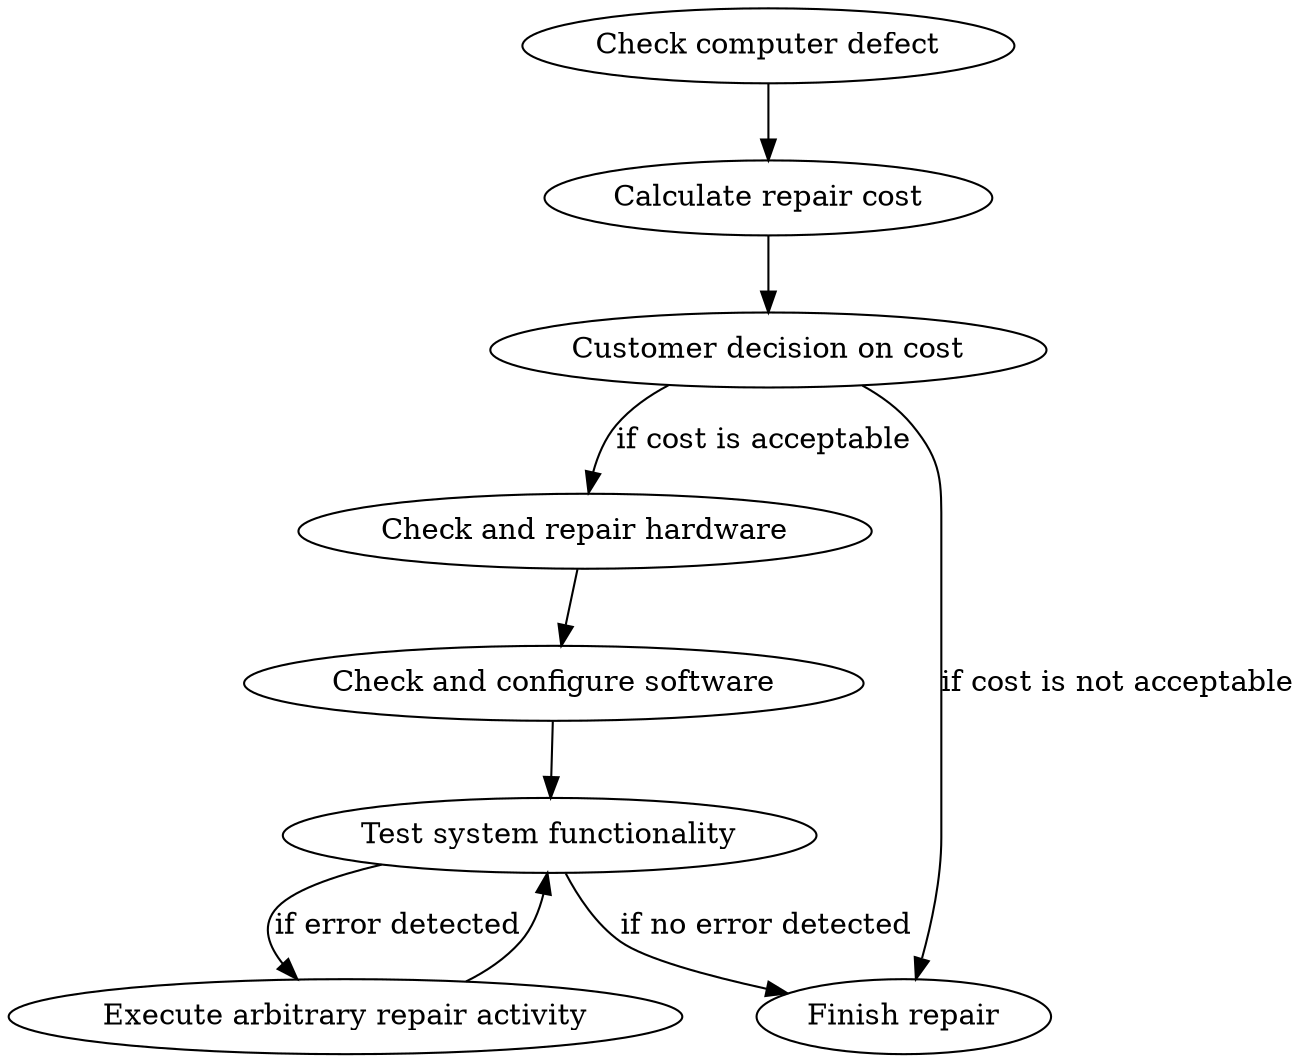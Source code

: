 digraph G {
  "Check computer defect" -> "Calculate repair cost";
  "Calculate repair cost" -> "Customer decision on cost";
  "Customer decision on cost" -> "Check and repair hardware" [label="if cost is acceptable"];
  "Customer decision on cost" -> "Finish repair" [label="if cost is not acceptable"];
  "Check and repair hardware" -> "Check and configure software";
  "Check and configure software" -> "Test system functionality";
  "Test system functionality" -> "Execute arbitrary repair activity" [label="if error detected"];
  "Test system functionality" -> "Finish repair" [label="if no error detected"];
  "Execute arbitrary repair activity" -> "Test system functionality";
}
